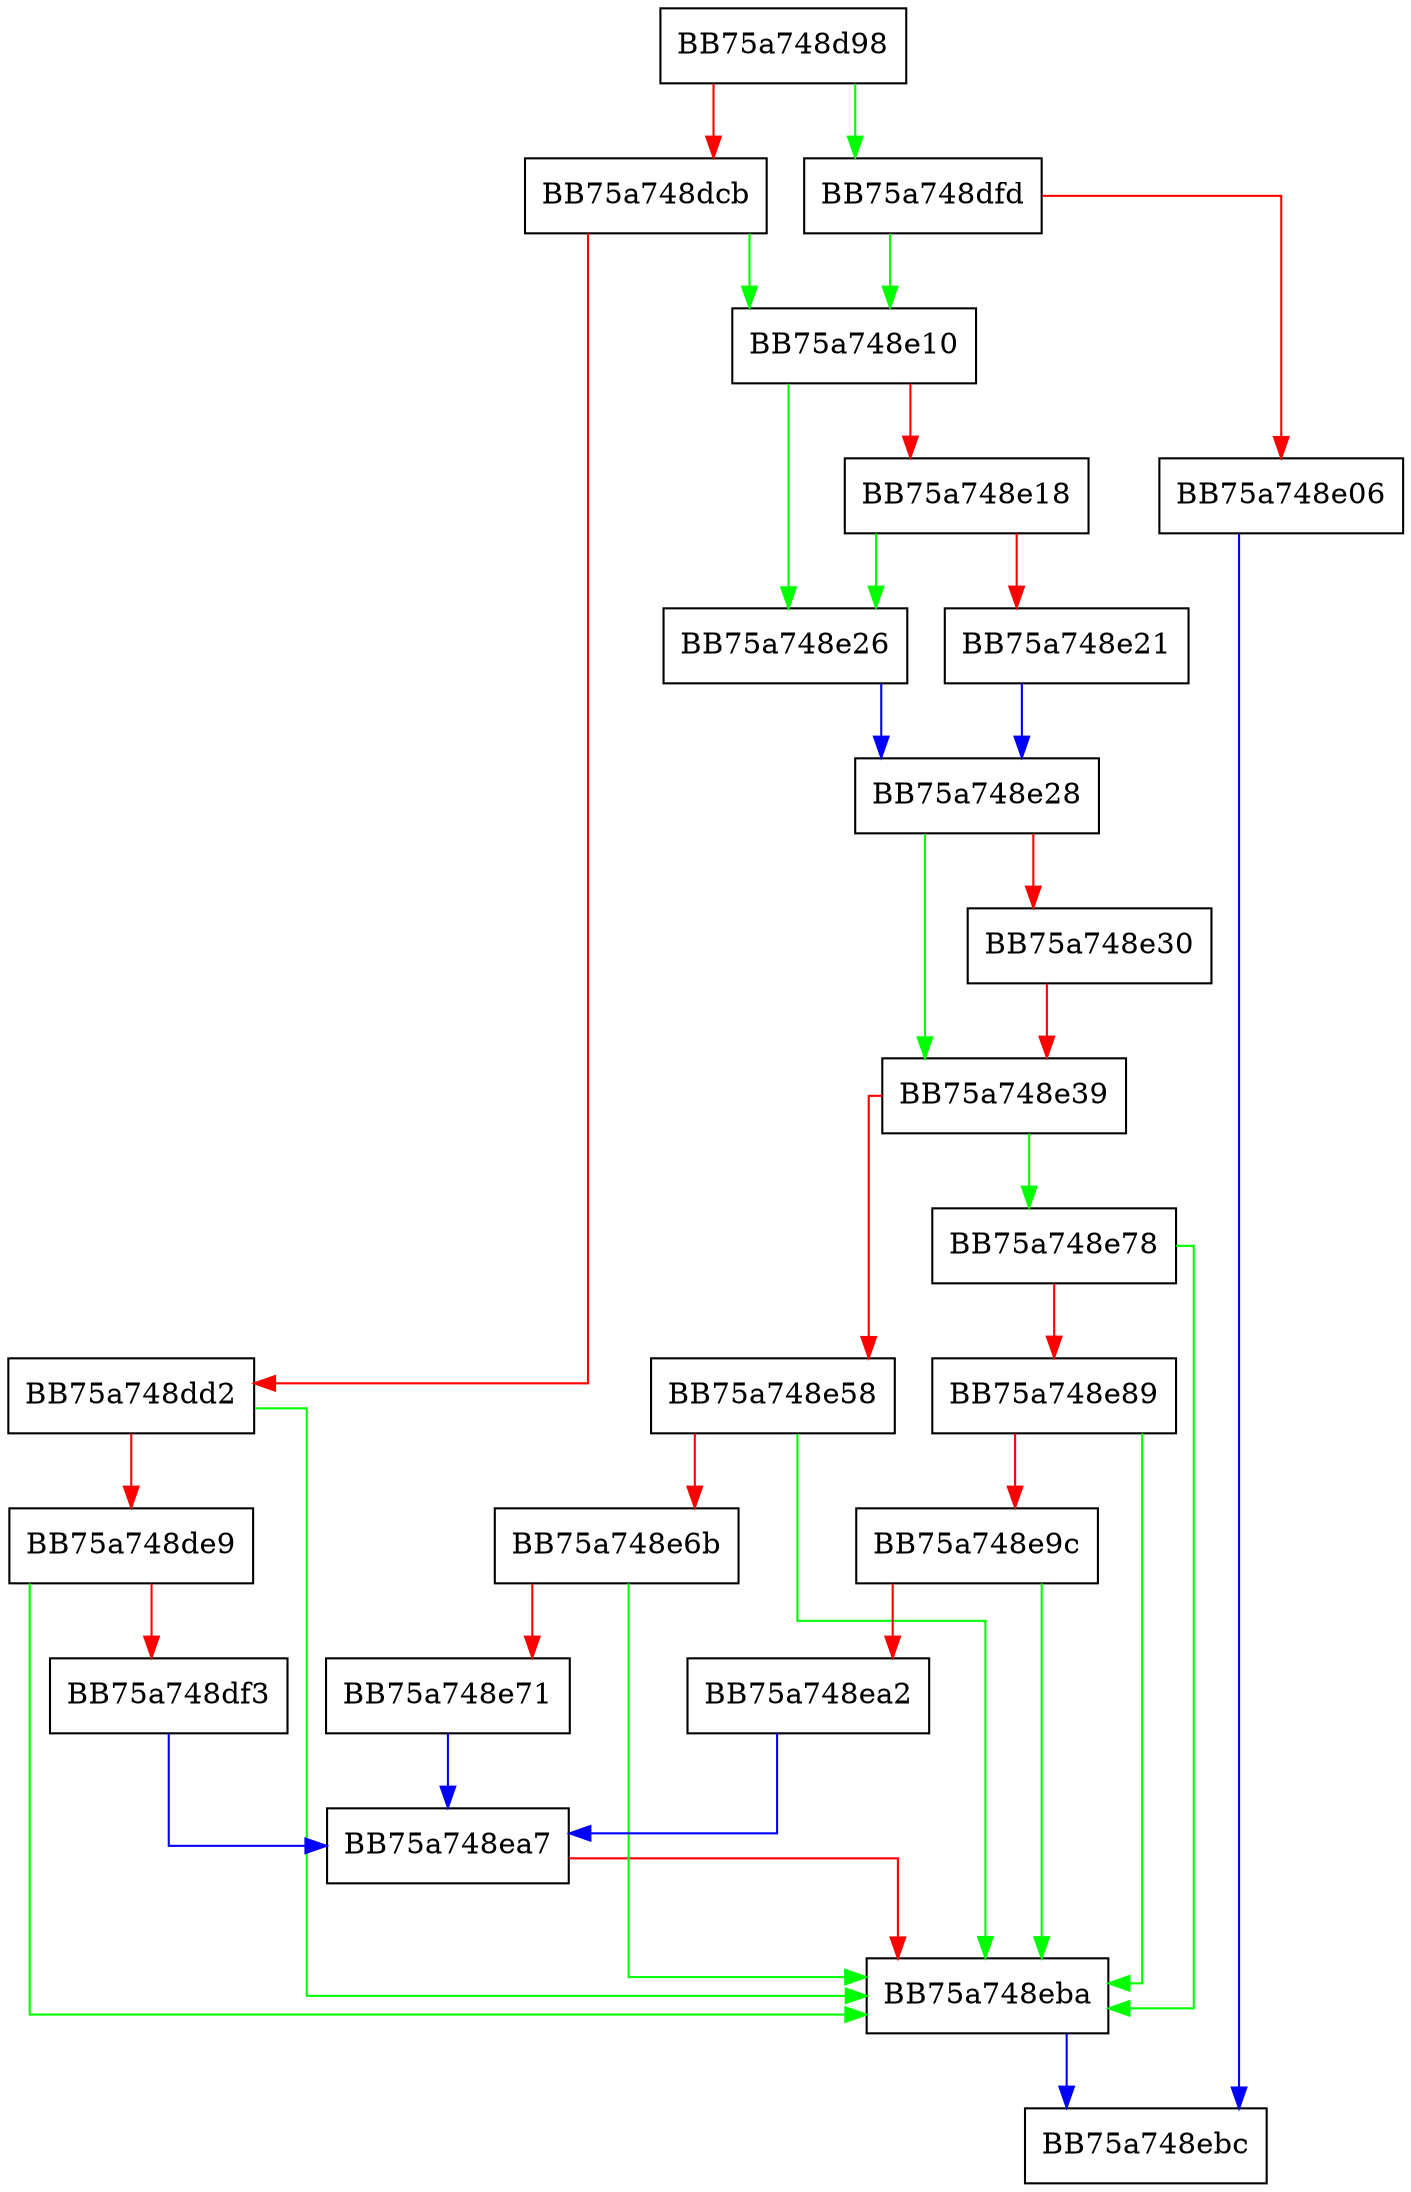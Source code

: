 digraph InitializeSignatureQuery {
  node [shape="box"];
  graph [splines=ortho];
  BB75a748d98 -> BB75a748dfd [color="green"];
  BB75a748d98 -> BB75a748dcb [color="red"];
  BB75a748dcb -> BB75a748e10 [color="green"];
  BB75a748dcb -> BB75a748dd2 [color="red"];
  BB75a748dd2 -> BB75a748eba [color="green"];
  BB75a748dd2 -> BB75a748de9 [color="red"];
  BB75a748de9 -> BB75a748eba [color="green"];
  BB75a748de9 -> BB75a748df3 [color="red"];
  BB75a748df3 -> BB75a748ea7 [color="blue"];
  BB75a748dfd -> BB75a748e10 [color="green"];
  BB75a748dfd -> BB75a748e06 [color="red"];
  BB75a748e06 -> BB75a748ebc [color="blue"];
  BB75a748e10 -> BB75a748e26 [color="green"];
  BB75a748e10 -> BB75a748e18 [color="red"];
  BB75a748e18 -> BB75a748e26 [color="green"];
  BB75a748e18 -> BB75a748e21 [color="red"];
  BB75a748e21 -> BB75a748e28 [color="blue"];
  BB75a748e26 -> BB75a748e28 [color="blue"];
  BB75a748e28 -> BB75a748e39 [color="green"];
  BB75a748e28 -> BB75a748e30 [color="red"];
  BB75a748e30 -> BB75a748e39 [color="red"];
  BB75a748e39 -> BB75a748e78 [color="green"];
  BB75a748e39 -> BB75a748e58 [color="red"];
  BB75a748e58 -> BB75a748eba [color="green"];
  BB75a748e58 -> BB75a748e6b [color="red"];
  BB75a748e6b -> BB75a748eba [color="green"];
  BB75a748e6b -> BB75a748e71 [color="red"];
  BB75a748e71 -> BB75a748ea7 [color="blue"];
  BB75a748e78 -> BB75a748eba [color="green"];
  BB75a748e78 -> BB75a748e89 [color="red"];
  BB75a748e89 -> BB75a748eba [color="green"];
  BB75a748e89 -> BB75a748e9c [color="red"];
  BB75a748e9c -> BB75a748eba [color="green"];
  BB75a748e9c -> BB75a748ea2 [color="red"];
  BB75a748ea2 -> BB75a748ea7 [color="blue"];
  BB75a748ea7 -> BB75a748eba [color="red"];
  BB75a748eba -> BB75a748ebc [color="blue"];
}